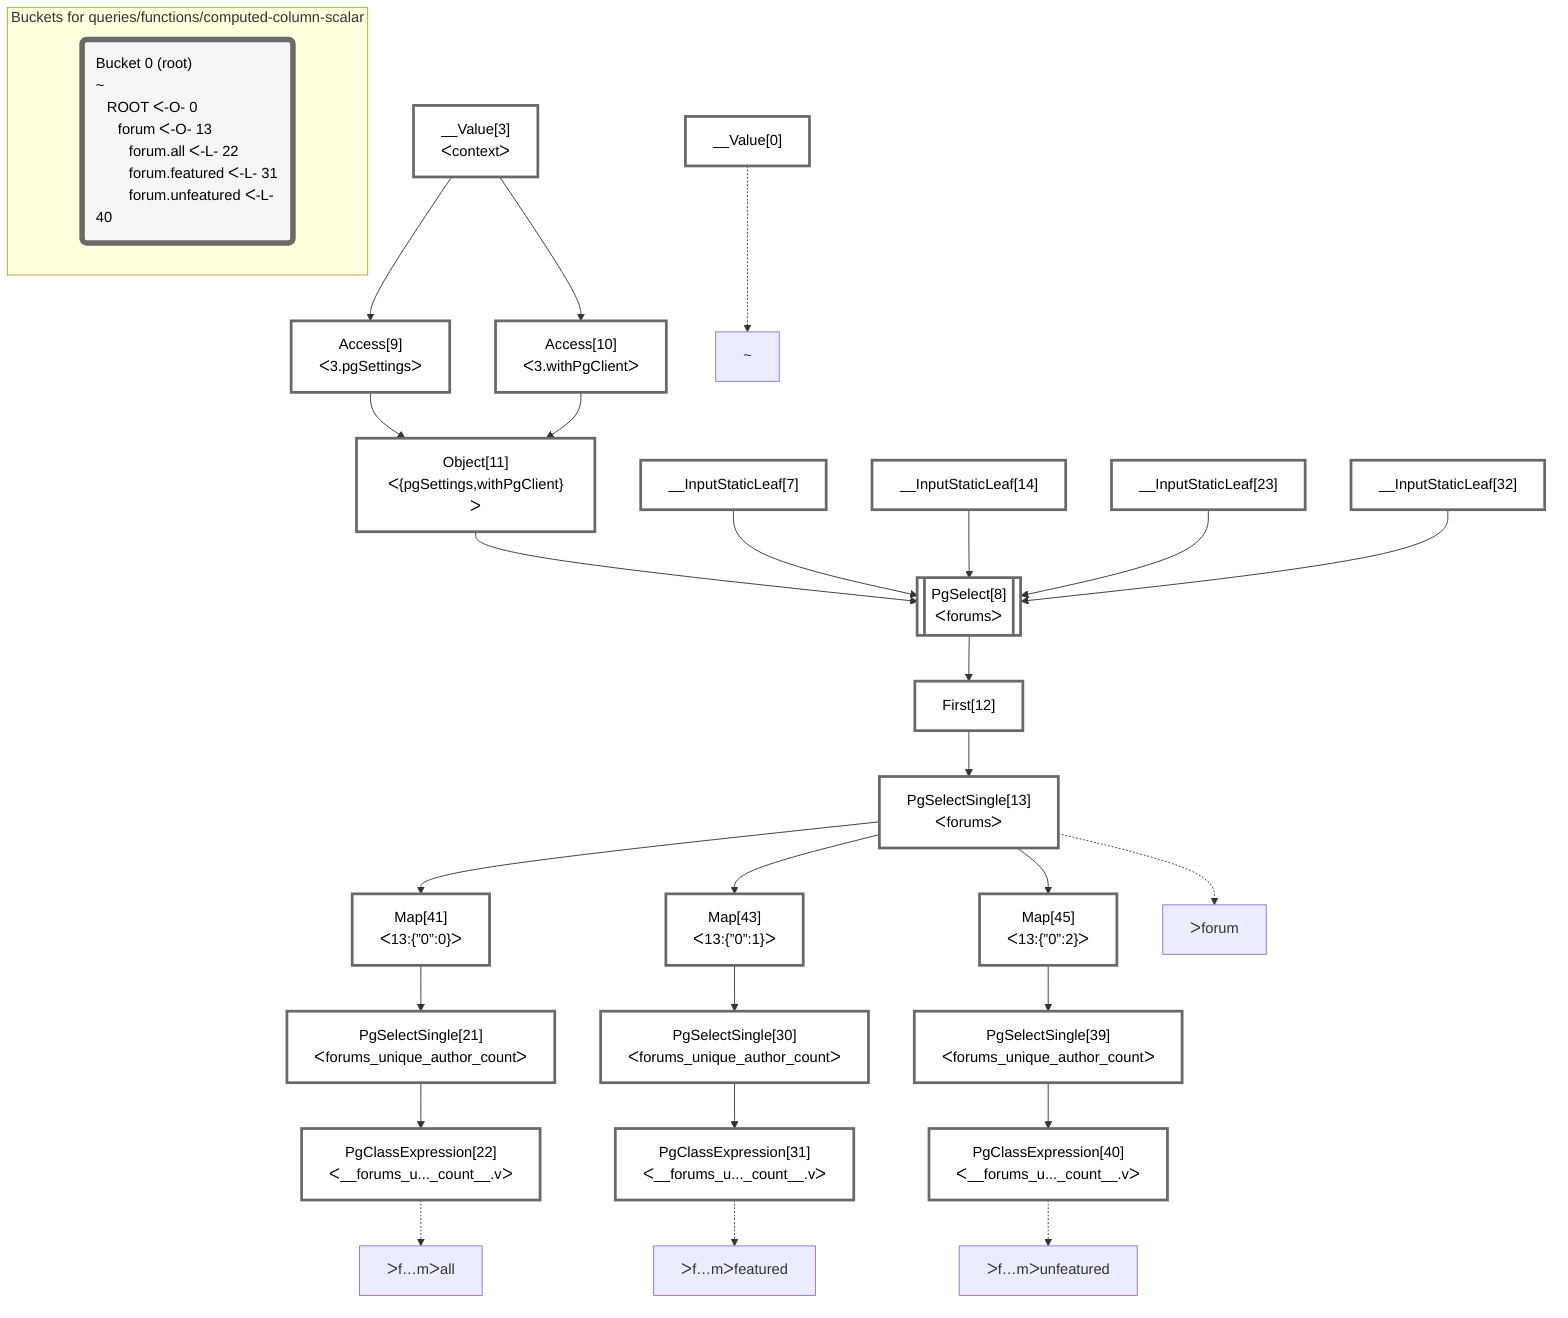graph TD
    classDef path fill:#eee,stroke:#000,color:#000
    classDef plan fill:#fff,stroke-width:3px,color:#000
    classDef itemplan fill:#fff,stroke-width:6px,color:#000
    classDef sideeffectplan fill:#f00,stroke-width:6px,color:#000
    classDef bucket fill:#f6f6f6,color:#000,stroke-width:6px,text-align:left


    %% define plans
    __Value0["__Value[0]"]:::plan
    __Value3["__Value[3]<br />ᐸcontextᐳ"]:::plan
    __InputStaticLeaf7["__InputStaticLeaf[7]"]:::plan
    Access9["Access[9]<br />ᐸ3.pgSettingsᐳ"]:::plan
    Access10["Access[10]<br />ᐸ3.withPgClientᐳ"]:::plan
    Object11["Object[11]<br />ᐸ{pgSettings,withPgClient}ᐳ"]:::plan
    __InputStaticLeaf14["__InputStaticLeaf[14]"]:::plan
    __InputStaticLeaf23["__InputStaticLeaf[23]"]:::plan
    __InputStaticLeaf32["__InputStaticLeaf[32]"]:::plan
    PgSelect8[["PgSelect[8]<br />ᐸforumsᐳ"]]:::plan
    First12["First[12]"]:::plan
    PgSelectSingle13["PgSelectSingle[13]<br />ᐸforumsᐳ"]:::plan
    Map41["Map[41]<br />ᐸ13:{”0”:0}ᐳ"]:::plan
    PgSelectSingle21["PgSelectSingle[21]<br />ᐸforums_unique_author_countᐳ"]:::plan
    PgClassExpression22["PgClassExpression[22]<br />ᐸ__forums_u..._count__.vᐳ"]:::plan
    Map43["Map[43]<br />ᐸ13:{”0”:1}ᐳ"]:::plan
    PgSelectSingle30["PgSelectSingle[30]<br />ᐸforums_unique_author_countᐳ"]:::plan
    PgClassExpression31["PgClassExpression[31]<br />ᐸ__forums_u..._count__.vᐳ"]:::plan
    Map45["Map[45]<br />ᐸ13:{”0”:2}ᐳ"]:::plan
    PgSelectSingle39["PgSelectSingle[39]<br />ᐸforums_unique_author_countᐳ"]:::plan
    PgClassExpression40["PgClassExpression[40]<br />ᐸ__forums_u..._count__.vᐳ"]:::plan

    %% plan dependencies
    __Value3 --> Access9
    __Value3 --> Access10
    Access9 & Access10 --> Object11
    Object11 & __InputStaticLeaf7 & __InputStaticLeaf14 & __InputStaticLeaf23 & __InputStaticLeaf32 --> PgSelect8
    PgSelect8 --> First12
    First12 --> PgSelectSingle13
    PgSelectSingle13 --> Map41
    Map41 --> PgSelectSingle21
    PgSelectSingle21 --> PgClassExpression22
    PgSelectSingle13 --> Map43
    Map43 --> PgSelectSingle30
    PgSelectSingle30 --> PgClassExpression31
    PgSelectSingle13 --> Map45
    Map45 --> PgSelectSingle39
    PgSelectSingle39 --> PgClassExpression40

    %% plan-to-path relationships
    P0["~"]
    __Value0 -.-> P0
    P13["ᐳforum"]
    PgSelectSingle13 -.-> P13
    P22["ᐳf…mᐳall"]
    PgClassExpression22 -.-> P22
    P31["ᐳf…mᐳfeatured"]
    PgClassExpression31 -.-> P31
    P40["ᐳf…mᐳunfeatured"]
    PgClassExpression40 -.-> P40

    subgraph "Buckets for queries/functions/computed-column-scalar"
    Bucket0("Bucket 0 (root)<br />~<br />⠀ROOT ᐸ-O- 0<br />⠀⠀forum ᐸ-O- 13<br />⠀⠀⠀forum.all ᐸ-L- 22<br />⠀⠀⠀forum.featured ᐸ-L- 31<br />⠀⠀⠀forum.unfeatured ᐸ-L- 40"):::bucket
    classDef bucket0 stroke:#696969
    class Bucket0,__Value0,__Value3,__InputStaticLeaf7,PgSelect8,Access9,Access10,Object11,First12,PgSelectSingle13,__InputStaticLeaf14,PgSelectSingle21,PgClassExpression22,__InputStaticLeaf23,PgSelectSingle30,PgClassExpression31,__InputStaticLeaf32,PgSelectSingle39,PgClassExpression40,Map41,Map43,Map45 bucket0
    end